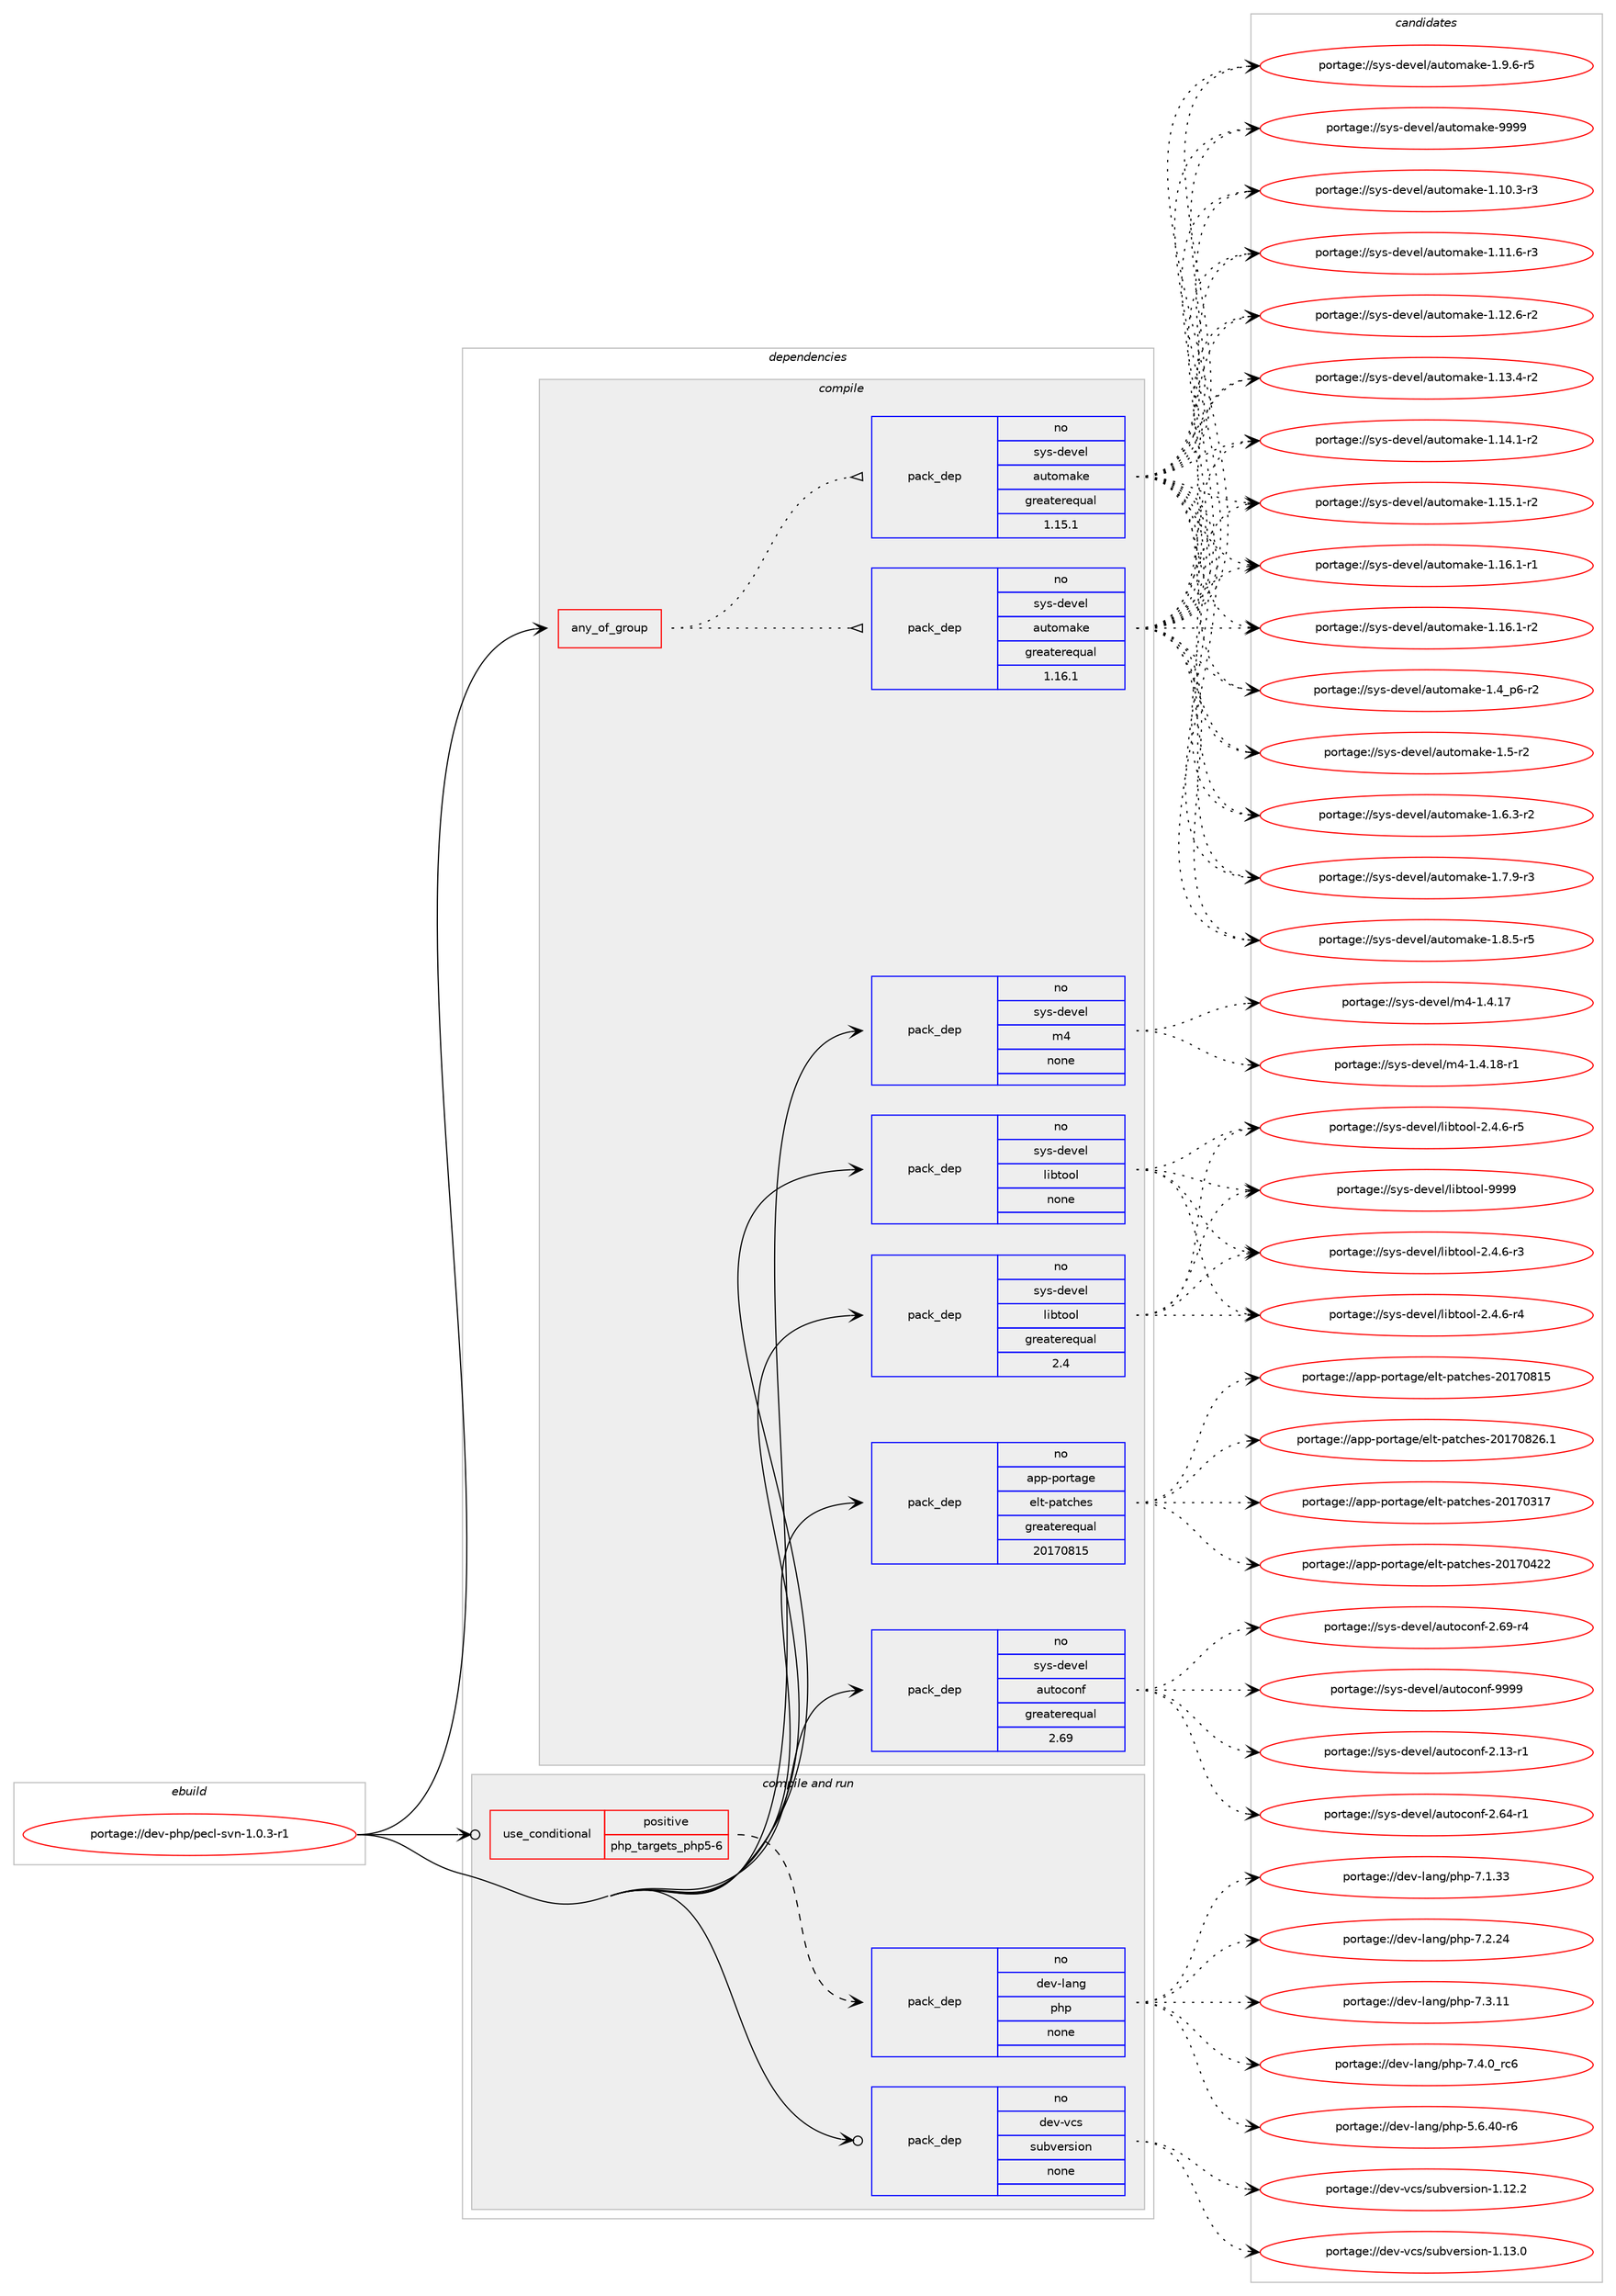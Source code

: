 digraph prolog {

# *************
# Graph options
# *************

newrank=true;
concentrate=true;
compound=true;
graph [rankdir=LR,fontname=Helvetica,fontsize=10,ranksep=1.5];#, ranksep=2.5, nodesep=0.2];
edge  [arrowhead=vee];
node  [fontname=Helvetica,fontsize=10];

# **********
# The ebuild
# **********

subgraph cluster_leftcol {
color=gray;
rank=same;
label=<<i>ebuild</i>>;
id [label="portage://dev-php/pecl-svn-1.0.3-r1", color=red, width=4, href="../dev-php/pecl-svn-1.0.3-r1.svg"];
}

# ****************
# The dependencies
# ****************

subgraph cluster_midcol {
color=gray;
label=<<i>dependencies</i>>;
subgraph cluster_compile {
fillcolor="#eeeeee";
style=filled;
label=<<i>compile</i>>;
subgraph any3208 {
dependency126247 [label=<<TABLE BORDER="0" CELLBORDER="1" CELLSPACING="0" CELLPADDING="4"><TR><TD CELLPADDING="10">any_of_group</TD></TR></TABLE>>, shape=none, color=red];subgraph pack98405 {
dependency126248 [label=<<TABLE BORDER="0" CELLBORDER="1" CELLSPACING="0" CELLPADDING="4" WIDTH="220"><TR><TD ROWSPAN="6" CELLPADDING="30">pack_dep</TD></TR><TR><TD WIDTH="110">no</TD></TR><TR><TD>sys-devel</TD></TR><TR><TD>automake</TD></TR><TR><TD>greaterequal</TD></TR><TR><TD>1.16.1</TD></TR></TABLE>>, shape=none, color=blue];
}
dependency126247:e -> dependency126248:w [weight=20,style="dotted",arrowhead="oinv"];
subgraph pack98406 {
dependency126249 [label=<<TABLE BORDER="0" CELLBORDER="1" CELLSPACING="0" CELLPADDING="4" WIDTH="220"><TR><TD ROWSPAN="6" CELLPADDING="30">pack_dep</TD></TR><TR><TD WIDTH="110">no</TD></TR><TR><TD>sys-devel</TD></TR><TR><TD>automake</TD></TR><TR><TD>greaterequal</TD></TR><TR><TD>1.15.1</TD></TR></TABLE>>, shape=none, color=blue];
}
dependency126247:e -> dependency126249:w [weight=20,style="dotted",arrowhead="oinv"];
}
id:e -> dependency126247:w [weight=20,style="solid",arrowhead="vee"];
subgraph pack98407 {
dependency126250 [label=<<TABLE BORDER="0" CELLBORDER="1" CELLSPACING="0" CELLPADDING="4" WIDTH="220"><TR><TD ROWSPAN="6" CELLPADDING="30">pack_dep</TD></TR><TR><TD WIDTH="110">no</TD></TR><TR><TD>app-portage</TD></TR><TR><TD>elt-patches</TD></TR><TR><TD>greaterequal</TD></TR><TR><TD>20170815</TD></TR></TABLE>>, shape=none, color=blue];
}
id:e -> dependency126250:w [weight=20,style="solid",arrowhead="vee"];
subgraph pack98408 {
dependency126251 [label=<<TABLE BORDER="0" CELLBORDER="1" CELLSPACING="0" CELLPADDING="4" WIDTH="220"><TR><TD ROWSPAN="6" CELLPADDING="30">pack_dep</TD></TR><TR><TD WIDTH="110">no</TD></TR><TR><TD>sys-devel</TD></TR><TR><TD>autoconf</TD></TR><TR><TD>greaterequal</TD></TR><TR><TD>2.69</TD></TR></TABLE>>, shape=none, color=blue];
}
id:e -> dependency126251:w [weight=20,style="solid",arrowhead="vee"];
subgraph pack98409 {
dependency126252 [label=<<TABLE BORDER="0" CELLBORDER="1" CELLSPACING="0" CELLPADDING="4" WIDTH="220"><TR><TD ROWSPAN="6" CELLPADDING="30">pack_dep</TD></TR><TR><TD WIDTH="110">no</TD></TR><TR><TD>sys-devel</TD></TR><TR><TD>libtool</TD></TR><TR><TD>greaterequal</TD></TR><TR><TD>2.4</TD></TR></TABLE>>, shape=none, color=blue];
}
id:e -> dependency126252:w [weight=20,style="solid",arrowhead="vee"];
subgraph pack98410 {
dependency126253 [label=<<TABLE BORDER="0" CELLBORDER="1" CELLSPACING="0" CELLPADDING="4" WIDTH="220"><TR><TD ROWSPAN="6" CELLPADDING="30">pack_dep</TD></TR><TR><TD WIDTH="110">no</TD></TR><TR><TD>sys-devel</TD></TR><TR><TD>libtool</TD></TR><TR><TD>none</TD></TR><TR><TD></TD></TR></TABLE>>, shape=none, color=blue];
}
id:e -> dependency126253:w [weight=20,style="solid",arrowhead="vee"];
subgraph pack98411 {
dependency126254 [label=<<TABLE BORDER="0" CELLBORDER="1" CELLSPACING="0" CELLPADDING="4" WIDTH="220"><TR><TD ROWSPAN="6" CELLPADDING="30">pack_dep</TD></TR><TR><TD WIDTH="110">no</TD></TR><TR><TD>sys-devel</TD></TR><TR><TD>m4</TD></TR><TR><TD>none</TD></TR><TR><TD></TD></TR></TABLE>>, shape=none, color=blue];
}
id:e -> dependency126254:w [weight=20,style="solid",arrowhead="vee"];
}
subgraph cluster_compileandrun {
fillcolor="#eeeeee";
style=filled;
label=<<i>compile and run</i>>;
subgraph cond24567 {
dependency126255 [label=<<TABLE BORDER="0" CELLBORDER="1" CELLSPACING="0" CELLPADDING="4"><TR><TD ROWSPAN="3" CELLPADDING="10">use_conditional</TD></TR><TR><TD>positive</TD></TR><TR><TD>php_targets_php5-6</TD></TR></TABLE>>, shape=none, color=red];
subgraph pack98412 {
dependency126256 [label=<<TABLE BORDER="0" CELLBORDER="1" CELLSPACING="0" CELLPADDING="4" WIDTH="220"><TR><TD ROWSPAN="6" CELLPADDING="30">pack_dep</TD></TR><TR><TD WIDTH="110">no</TD></TR><TR><TD>dev-lang</TD></TR><TR><TD>php</TD></TR><TR><TD>none</TD></TR><TR><TD></TD></TR></TABLE>>, shape=none, color=blue];
}
dependency126255:e -> dependency126256:w [weight=20,style="dashed",arrowhead="vee"];
}
id:e -> dependency126255:w [weight=20,style="solid",arrowhead="odotvee"];
subgraph pack98413 {
dependency126257 [label=<<TABLE BORDER="0" CELLBORDER="1" CELLSPACING="0" CELLPADDING="4" WIDTH="220"><TR><TD ROWSPAN="6" CELLPADDING="30">pack_dep</TD></TR><TR><TD WIDTH="110">no</TD></TR><TR><TD>dev-vcs</TD></TR><TR><TD>subversion</TD></TR><TR><TD>none</TD></TR><TR><TD></TD></TR></TABLE>>, shape=none, color=blue];
}
id:e -> dependency126257:w [weight=20,style="solid",arrowhead="odotvee"];
}
subgraph cluster_run {
fillcolor="#eeeeee";
style=filled;
label=<<i>run</i>>;
}
}

# **************
# The candidates
# **************

subgraph cluster_choices {
rank=same;
color=gray;
label=<<i>candidates</i>>;

subgraph choice98405 {
color=black;
nodesep=1;
choiceportage11512111545100101118101108479711711611110997107101454946494846514511451 [label="portage://sys-devel/automake-1.10.3-r3", color=red, width=4,href="../sys-devel/automake-1.10.3-r3.svg"];
choiceportage11512111545100101118101108479711711611110997107101454946494946544511451 [label="portage://sys-devel/automake-1.11.6-r3", color=red, width=4,href="../sys-devel/automake-1.11.6-r3.svg"];
choiceportage11512111545100101118101108479711711611110997107101454946495046544511450 [label="portage://sys-devel/automake-1.12.6-r2", color=red, width=4,href="../sys-devel/automake-1.12.6-r2.svg"];
choiceportage11512111545100101118101108479711711611110997107101454946495146524511450 [label="portage://sys-devel/automake-1.13.4-r2", color=red, width=4,href="../sys-devel/automake-1.13.4-r2.svg"];
choiceportage11512111545100101118101108479711711611110997107101454946495246494511450 [label="portage://sys-devel/automake-1.14.1-r2", color=red, width=4,href="../sys-devel/automake-1.14.1-r2.svg"];
choiceportage11512111545100101118101108479711711611110997107101454946495346494511450 [label="portage://sys-devel/automake-1.15.1-r2", color=red, width=4,href="../sys-devel/automake-1.15.1-r2.svg"];
choiceportage11512111545100101118101108479711711611110997107101454946495446494511449 [label="portage://sys-devel/automake-1.16.1-r1", color=red, width=4,href="../sys-devel/automake-1.16.1-r1.svg"];
choiceportage11512111545100101118101108479711711611110997107101454946495446494511450 [label="portage://sys-devel/automake-1.16.1-r2", color=red, width=4,href="../sys-devel/automake-1.16.1-r2.svg"];
choiceportage115121115451001011181011084797117116111109971071014549465295112544511450 [label="portage://sys-devel/automake-1.4_p6-r2", color=red, width=4,href="../sys-devel/automake-1.4_p6-r2.svg"];
choiceportage11512111545100101118101108479711711611110997107101454946534511450 [label="portage://sys-devel/automake-1.5-r2", color=red, width=4,href="../sys-devel/automake-1.5-r2.svg"];
choiceportage115121115451001011181011084797117116111109971071014549465446514511450 [label="portage://sys-devel/automake-1.6.3-r2", color=red, width=4,href="../sys-devel/automake-1.6.3-r2.svg"];
choiceportage115121115451001011181011084797117116111109971071014549465546574511451 [label="portage://sys-devel/automake-1.7.9-r3", color=red, width=4,href="../sys-devel/automake-1.7.9-r3.svg"];
choiceportage115121115451001011181011084797117116111109971071014549465646534511453 [label="portage://sys-devel/automake-1.8.5-r5", color=red, width=4,href="../sys-devel/automake-1.8.5-r5.svg"];
choiceportage115121115451001011181011084797117116111109971071014549465746544511453 [label="portage://sys-devel/automake-1.9.6-r5", color=red, width=4,href="../sys-devel/automake-1.9.6-r5.svg"];
choiceportage115121115451001011181011084797117116111109971071014557575757 [label="portage://sys-devel/automake-9999", color=red, width=4,href="../sys-devel/automake-9999.svg"];
dependency126248:e -> choiceportage11512111545100101118101108479711711611110997107101454946494846514511451:w [style=dotted,weight="100"];
dependency126248:e -> choiceportage11512111545100101118101108479711711611110997107101454946494946544511451:w [style=dotted,weight="100"];
dependency126248:e -> choiceportage11512111545100101118101108479711711611110997107101454946495046544511450:w [style=dotted,weight="100"];
dependency126248:e -> choiceportage11512111545100101118101108479711711611110997107101454946495146524511450:w [style=dotted,weight="100"];
dependency126248:e -> choiceportage11512111545100101118101108479711711611110997107101454946495246494511450:w [style=dotted,weight="100"];
dependency126248:e -> choiceportage11512111545100101118101108479711711611110997107101454946495346494511450:w [style=dotted,weight="100"];
dependency126248:e -> choiceportage11512111545100101118101108479711711611110997107101454946495446494511449:w [style=dotted,weight="100"];
dependency126248:e -> choiceportage11512111545100101118101108479711711611110997107101454946495446494511450:w [style=dotted,weight="100"];
dependency126248:e -> choiceportage115121115451001011181011084797117116111109971071014549465295112544511450:w [style=dotted,weight="100"];
dependency126248:e -> choiceportage11512111545100101118101108479711711611110997107101454946534511450:w [style=dotted,weight="100"];
dependency126248:e -> choiceportage115121115451001011181011084797117116111109971071014549465446514511450:w [style=dotted,weight="100"];
dependency126248:e -> choiceportage115121115451001011181011084797117116111109971071014549465546574511451:w [style=dotted,weight="100"];
dependency126248:e -> choiceportage115121115451001011181011084797117116111109971071014549465646534511453:w [style=dotted,weight="100"];
dependency126248:e -> choiceportage115121115451001011181011084797117116111109971071014549465746544511453:w [style=dotted,weight="100"];
dependency126248:e -> choiceportage115121115451001011181011084797117116111109971071014557575757:w [style=dotted,weight="100"];
}
subgraph choice98406 {
color=black;
nodesep=1;
choiceportage11512111545100101118101108479711711611110997107101454946494846514511451 [label="portage://sys-devel/automake-1.10.3-r3", color=red, width=4,href="../sys-devel/automake-1.10.3-r3.svg"];
choiceportage11512111545100101118101108479711711611110997107101454946494946544511451 [label="portage://sys-devel/automake-1.11.6-r3", color=red, width=4,href="../sys-devel/automake-1.11.6-r3.svg"];
choiceportage11512111545100101118101108479711711611110997107101454946495046544511450 [label="portage://sys-devel/automake-1.12.6-r2", color=red, width=4,href="../sys-devel/automake-1.12.6-r2.svg"];
choiceportage11512111545100101118101108479711711611110997107101454946495146524511450 [label="portage://sys-devel/automake-1.13.4-r2", color=red, width=4,href="../sys-devel/automake-1.13.4-r2.svg"];
choiceportage11512111545100101118101108479711711611110997107101454946495246494511450 [label="portage://sys-devel/automake-1.14.1-r2", color=red, width=4,href="../sys-devel/automake-1.14.1-r2.svg"];
choiceportage11512111545100101118101108479711711611110997107101454946495346494511450 [label="portage://sys-devel/automake-1.15.1-r2", color=red, width=4,href="../sys-devel/automake-1.15.1-r2.svg"];
choiceportage11512111545100101118101108479711711611110997107101454946495446494511449 [label="portage://sys-devel/automake-1.16.1-r1", color=red, width=4,href="../sys-devel/automake-1.16.1-r1.svg"];
choiceportage11512111545100101118101108479711711611110997107101454946495446494511450 [label="portage://sys-devel/automake-1.16.1-r2", color=red, width=4,href="../sys-devel/automake-1.16.1-r2.svg"];
choiceportage115121115451001011181011084797117116111109971071014549465295112544511450 [label="portage://sys-devel/automake-1.4_p6-r2", color=red, width=4,href="../sys-devel/automake-1.4_p6-r2.svg"];
choiceportage11512111545100101118101108479711711611110997107101454946534511450 [label="portage://sys-devel/automake-1.5-r2", color=red, width=4,href="../sys-devel/automake-1.5-r2.svg"];
choiceportage115121115451001011181011084797117116111109971071014549465446514511450 [label="portage://sys-devel/automake-1.6.3-r2", color=red, width=4,href="../sys-devel/automake-1.6.3-r2.svg"];
choiceportage115121115451001011181011084797117116111109971071014549465546574511451 [label="portage://sys-devel/automake-1.7.9-r3", color=red, width=4,href="../sys-devel/automake-1.7.9-r3.svg"];
choiceportage115121115451001011181011084797117116111109971071014549465646534511453 [label="portage://sys-devel/automake-1.8.5-r5", color=red, width=4,href="../sys-devel/automake-1.8.5-r5.svg"];
choiceportage115121115451001011181011084797117116111109971071014549465746544511453 [label="portage://sys-devel/automake-1.9.6-r5", color=red, width=4,href="../sys-devel/automake-1.9.6-r5.svg"];
choiceportage115121115451001011181011084797117116111109971071014557575757 [label="portage://sys-devel/automake-9999", color=red, width=4,href="../sys-devel/automake-9999.svg"];
dependency126249:e -> choiceportage11512111545100101118101108479711711611110997107101454946494846514511451:w [style=dotted,weight="100"];
dependency126249:e -> choiceportage11512111545100101118101108479711711611110997107101454946494946544511451:w [style=dotted,weight="100"];
dependency126249:e -> choiceportage11512111545100101118101108479711711611110997107101454946495046544511450:w [style=dotted,weight="100"];
dependency126249:e -> choiceportage11512111545100101118101108479711711611110997107101454946495146524511450:w [style=dotted,weight="100"];
dependency126249:e -> choiceportage11512111545100101118101108479711711611110997107101454946495246494511450:w [style=dotted,weight="100"];
dependency126249:e -> choiceportage11512111545100101118101108479711711611110997107101454946495346494511450:w [style=dotted,weight="100"];
dependency126249:e -> choiceportage11512111545100101118101108479711711611110997107101454946495446494511449:w [style=dotted,weight="100"];
dependency126249:e -> choiceportage11512111545100101118101108479711711611110997107101454946495446494511450:w [style=dotted,weight="100"];
dependency126249:e -> choiceportage115121115451001011181011084797117116111109971071014549465295112544511450:w [style=dotted,weight="100"];
dependency126249:e -> choiceportage11512111545100101118101108479711711611110997107101454946534511450:w [style=dotted,weight="100"];
dependency126249:e -> choiceportage115121115451001011181011084797117116111109971071014549465446514511450:w [style=dotted,weight="100"];
dependency126249:e -> choiceportage115121115451001011181011084797117116111109971071014549465546574511451:w [style=dotted,weight="100"];
dependency126249:e -> choiceportage115121115451001011181011084797117116111109971071014549465646534511453:w [style=dotted,weight="100"];
dependency126249:e -> choiceportage115121115451001011181011084797117116111109971071014549465746544511453:w [style=dotted,weight="100"];
dependency126249:e -> choiceportage115121115451001011181011084797117116111109971071014557575757:w [style=dotted,weight="100"];
}
subgraph choice98407 {
color=black;
nodesep=1;
choiceportage97112112451121111141169710310147101108116451129711699104101115455048495548514955 [label="portage://app-portage/elt-patches-20170317", color=red, width=4,href="../app-portage/elt-patches-20170317.svg"];
choiceportage97112112451121111141169710310147101108116451129711699104101115455048495548525050 [label="portage://app-portage/elt-patches-20170422", color=red, width=4,href="../app-portage/elt-patches-20170422.svg"];
choiceportage97112112451121111141169710310147101108116451129711699104101115455048495548564953 [label="portage://app-portage/elt-patches-20170815", color=red, width=4,href="../app-portage/elt-patches-20170815.svg"];
choiceportage971121124511211111411697103101471011081164511297116991041011154550484955485650544649 [label="portage://app-portage/elt-patches-20170826.1", color=red, width=4,href="../app-portage/elt-patches-20170826.1.svg"];
dependency126250:e -> choiceportage97112112451121111141169710310147101108116451129711699104101115455048495548514955:w [style=dotted,weight="100"];
dependency126250:e -> choiceportage97112112451121111141169710310147101108116451129711699104101115455048495548525050:w [style=dotted,weight="100"];
dependency126250:e -> choiceportage97112112451121111141169710310147101108116451129711699104101115455048495548564953:w [style=dotted,weight="100"];
dependency126250:e -> choiceportage971121124511211111411697103101471011081164511297116991041011154550484955485650544649:w [style=dotted,weight="100"];
}
subgraph choice98408 {
color=black;
nodesep=1;
choiceportage1151211154510010111810110847971171161119911111010245504649514511449 [label="portage://sys-devel/autoconf-2.13-r1", color=red, width=4,href="../sys-devel/autoconf-2.13-r1.svg"];
choiceportage1151211154510010111810110847971171161119911111010245504654524511449 [label="portage://sys-devel/autoconf-2.64-r1", color=red, width=4,href="../sys-devel/autoconf-2.64-r1.svg"];
choiceportage1151211154510010111810110847971171161119911111010245504654574511452 [label="portage://sys-devel/autoconf-2.69-r4", color=red, width=4,href="../sys-devel/autoconf-2.69-r4.svg"];
choiceportage115121115451001011181011084797117116111991111101024557575757 [label="portage://sys-devel/autoconf-9999", color=red, width=4,href="../sys-devel/autoconf-9999.svg"];
dependency126251:e -> choiceportage1151211154510010111810110847971171161119911111010245504649514511449:w [style=dotted,weight="100"];
dependency126251:e -> choiceportage1151211154510010111810110847971171161119911111010245504654524511449:w [style=dotted,weight="100"];
dependency126251:e -> choiceportage1151211154510010111810110847971171161119911111010245504654574511452:w [style=dotted,weight="100"];
dependency126251:e -> choiceportage115121115451001011181011084797117116111991111101024557575757:w [style=dotted,weight="100"];
}
subgraph choice98409 {
color=black;
nodesep=1;
choiceportage1151211154510010111810110847108105981161111111084550465246544511451 [label="portage://sys-devel/libtool-2.4.6-r3", color=red, width=4,href="../sys-devel/libtool-2.4.6-r3.svg"];
choiceportage1151211154510010111810110847108105981161111111084550465246544511452 [label="portage://sys-devel/libtool-2.4.6-r4", color=red, width=4,href="../sys-devel/libtool-2.4.6-r4.svg"];
choiceportage1151211154510010111810110847108105981161111111084550465246544511453 [label="portage://sys-devel/libtool-2.4.6-r5", color=red, width=4,href="../sys-devel/libtool-2.4.6-r5.svg"];
choiceportage1151211154510010111810110847108105981161111111084557575757 [label="portage://sys-devel/libtool-9999", color=red, width=4,href="../sys-devel/libtool-9999.svg"];
dependency126252:e -> choiceportage1151211154510010111810110847108105981161111111084550465246544511451:w [style=dotted,weight="100"];
dependency126252:e -> choiceportage1151211154510010111810110847108105981161111111084550465246544511452:w [style=dotted,weight="100"];
dependency126252:e -> choiceportage1151211154510010111810110847108105981161111111084550465246544511453:w [style=dotted,weight="100"];
dependency126252:e -> choiceportage1151211154510010111810110847108105981161111111084557575757:w [style=dotted,weight="100"];
}
subgraph choice98410 {
color=black;
nodesep=1;
choiceportage1151211154510010111810110847108105981161111111084550465246544511451 [label="portage://sys-devel/libtool-2.4.6-r3", color=red, width=4,href="../sys-devel/libtool-2.4.6-r3.svg"];
choiceportage1151211154510010111810110847108105981161111111084550465246544511452 [label="portage://sys-devel/libtool-2.4.6-r4", color=red, width=4,href="../sys-devel/libtool-2.4.6-r4.svg"];
choiceportage1151211154510010111810110847108105981161111111084550465246544511453 [label="portage://sys-devel/libtool-2.4.6-r5", color=red, width=4,href="../sys-devel/libtool-2.4.6-r5.svg"];
choiceportage1151211154510010111810110847108105981161111111084557575757 [label="portage://sys-devel/libtool-9999", color=red, width=4,href="../sys-devel/libtool-9999.svg"];
dependency126253:e -> choiceportage1151211154510010111810110847108105981161111111084550465246544511451:w [style=dotted,weight="100"];
dependency126253:e -> choiceportage1151211154510010111810110847108105981161111111084550465246544511452:w [style=dotted,weight="100"];
dependency126253:e -> choiceportage1151211154510010111810110847108105981161111111084550465246544511453:w [style=dotted,weight="100"];
dependency126253:e -> choiceportage1151211154510010111810110847108105981161111111084557575757:w [style=dotted,weight="100"];
}
subgraph choice98411 {
color=black;
nodesep=1;
choiceportage11512111545100101118101108471095245494652464955 [label="portage://sys-devel/m4-1.4.17", color=red, width=4,href="../sys-devel/m4-1.4.17.svg"];
choiceportage115121115451001011181011084710952454946524649564511449 [label="portage://sys-devel/m4-1.4.18-r1", color=red, width=4,href="../sys-devel/m4-1.4.18-r1.svg"];
dependency126254:e -> choiceportage11512111545100101118101108471095245494652464955:w [style=dotted,weight="100"];
dependency126254:e -> choiceportage115121115451001011181011084710952454946524649564511449:w [style=dotted,weight="100"];
}
subgraph choice98412 {
color=black;
nodesep=1;
choiceportage100101118451089711010347112104112455346544652484511454 [label="portage://dev-lang/php-5.6.40-r6", color=red, width=4,href="../dev-lang/php-5.6.40-r6.svg"];
choiceportage10010111845108971101034711210411245554649465151 [label="portage://dev-lang/php-7.1.33", color=red, width=4,href="../dev-lang/php-7.1.33.svg"];
choiceportage10010111845108971101034711210411245554650465052 [label="portage://dev-lang/php-7.2.24", color=red, width=4,href="../dev-lang/php-7.2.24.svg"];
choiceportage10010111845108971101034711210411245554651464949 [label="portage://dev-lang/php-7.3.11", color=red, width=4,href="../dev-lang/php-7.3.11.svg"];
choiceportage100101118451089711010347112104112455546524648951149954 [label="portage://dev-lang/php-7.4.0_rc6", color=red, width=4,href="../dev-lang/php-7.4.0_rc6.svg"];
dependency126256:e -> choiceportage100101118451089711010347112104112455346544652484511454:w [style=dotted,weight="100"];
dependency126256:e -> choiceportage10010111845108971101034711210411245554649465151:w [style=dotted,weight="100"];
dependency126256:e -> choiceportage10010111845108971101034711210411245554650465052:w [style=dotted,weight="100"];
dependency126256:e -> choiceportage10010111845108971101034711210411245554651464949:w [style=dotted,weight="100"];
dependency126256:e -> choiceportage100101118451089711010347112104112455546524648951149954:w [style=dotted,weight="100"];
}
subgraph choice98413 {
color=black;
nodesep=1;
choiceportage1001011184511899115471151179811810111411510511111045494649504650 [label="portage://dev-vcs/subversion-1.12.2", color=red, width=4,href="../dev-vcs/subversion-1.12.2.svg"];
choiceportage1001011184511899115471151179811810111411510511111045494649514648 [label="portage://dev-vcs/subversion-1.13.0", color=red, width=4,href="../dev-vcs/subversion-1.13.0.svg"];
dependency126257:e -> choiceportage1001011184511899115471151179811810111411510511111045494649504650:w [style=dotted,weight="100"];
dependency126257:e -> choiceportage1001011184511899115471151179811810111411510511111045494649514648:w [style=dotted,weight="100"];
}
}

}
